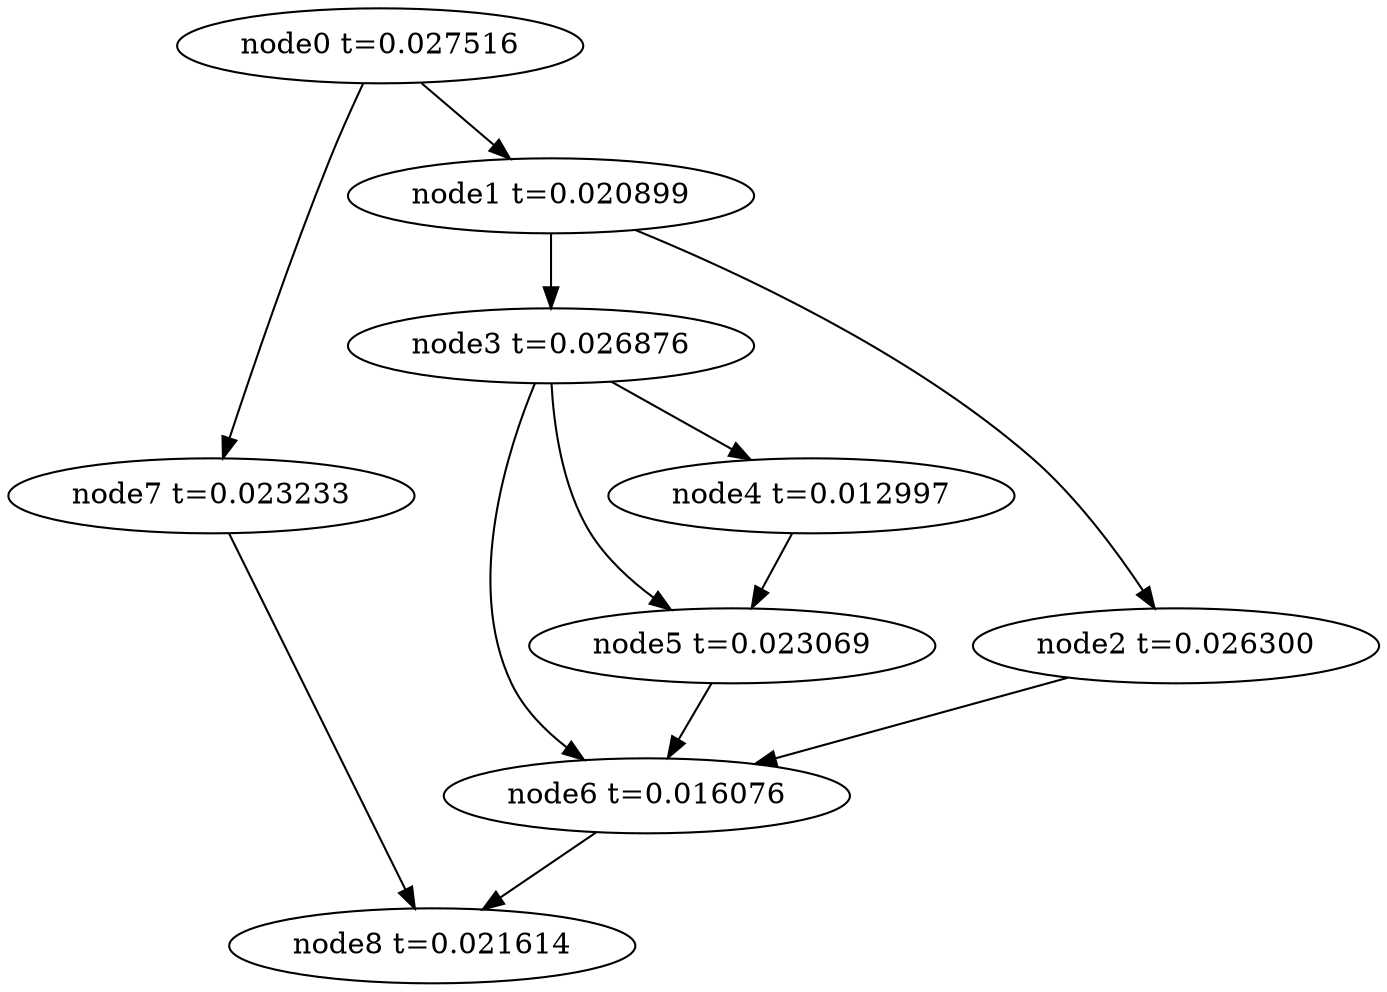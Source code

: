 digraph g{
	node8[label="node8 t=0.021614"]
	node7 -> node8
	node7[label="node7 t=0.023233"];
	node6 -> node8
	node6[label="node6 t=0.016076"];
	node5 -> node6
	node5[label="node5 t=0.023069"];
	node4 -> node5
	node4[label="node4 t=0.012997"];
	node3 -> node6
	node3 -> node5
	node3 -> node4
	node3[label="node3 t=0.026876"];
	node2 -> node6
	node2[label="node2 t=0.026300"];
	node1 -> node3
	node1 -> node2
	node1[label="node1 t=0.020899"];
	node0 -> node7
	node0 -> node1
	node0[label="node0 t=0.027516"];
}
